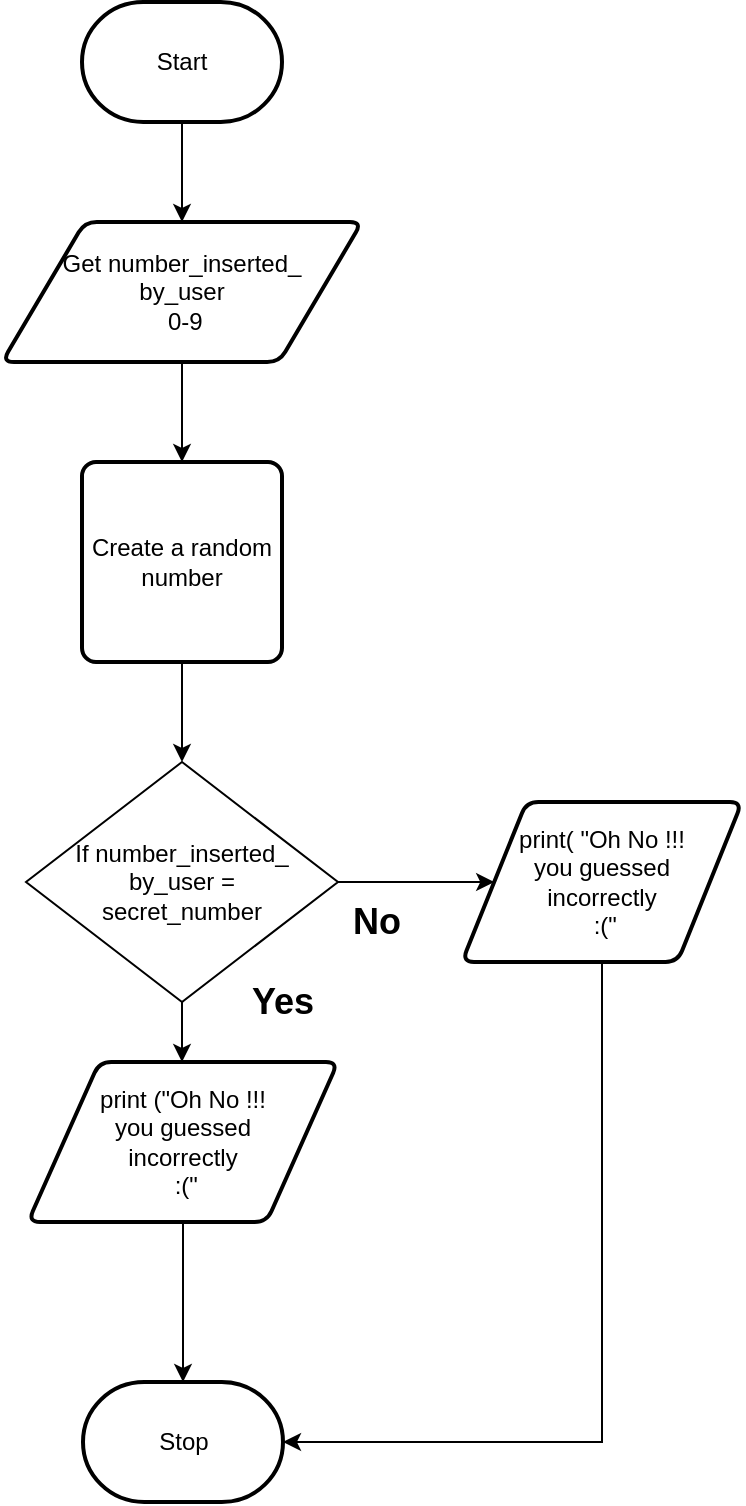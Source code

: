 <mxfile>
    <diagram id="pBK1guH4bu_zmOCUXD5L" name="Top Down">
        <mxGraphModel dx="594" dy="607" grid="1" gridSize="10" guides="1" tooltips="1" connect="1" arrows="1" fold="1" page="1" pageScale="1" pageWidth="827" pageHeight="1169" math="0" shadow="0">
            <root>
                <mxCell id="0"/>
                <mxCell id="1" parent="0"/>
                <mxCell id="7" style="edgeStyle=none;html=1;" parent="1" source="2" target="3" edge="1">
                    <mxGeometry relative="1" as="geometry"/>
                </mxCell>
                <mxCell id="2" value="Start" style="strokeWidth=2;html=1;shape=mxgraph.flowchart.terminator;whiteSpace=wrap;" parent="1" vertex="1">
                    <mxGeometry x="370" y="40" width="100" height="60" as="geometry"/>
                </mxCell>
                <mxCell id="8" style="edgeStyle=none;html=1;" parent="1" source="3" edge="1">
                    <mxGeometry relative="1" as="geometry">
                        <mxPoint x="420" y="270" as="targetPoint"/>
                    </mxGeometry>
                </mxCell>
                <mxCell id="3" value="Get number_inserted_&lt;br&gt;by_user&lt;br&gt;&amp;nbsp;0-9" style="shape=parallelogram;html=1;strokeWidth=2;perimeter=parallelogramPerimeter;whiteSpace=wrap;rounded=1;arcSize=12;size=0.23;" parent="1" vertex="1">
                    <mxGeometry x="330" y="150" width="180" height="70" as="geometry"/>
                </mxCell>
                <mxCell id="10" style="edgeStyle=none;html=1;exitX=0.5;exitY=1;exitDx=0;exitDy=0;" parent="1" source="12" edge="1">
                    <mxGeometry relative="1" as="geometry">
                        <mxPoint x="418.32" y="340" as="sourcePoint"/>
                        <mxPoint x="462.584" y="492.479" as="targetPoint"/>
                    </mxGeometry>
                </mxCell>
                <mxCell id="11" style="edgeStyle=none;html=1;" parent="1" edge="1">
                    <mxGeometry relative="1" as="geometry">
                        <mxPoint x="420" y="570" as="targetPoint"/>
                        <mxPoint x="420" y="510" as="sourcePoint"/>
                    </mxGeometry>
                </mxCell>
                <mxCell id="36" style="edgeStyle=none;html=1;fontSize=18;entryX=0;entryY=0.5;entryDx=0;entryDy=0;" edge="1" parent="1" source="12" target="37">
                    <mxGeometry relative="1" as="geometry">
                        <mxPoint x="570" y="480" as="targetPoint"/>
                    </mxGeometry>
                </mxCell>
                <mxCell id="12" value="If number_inserted_&lt;br&gt;by_user = &lt;br&gt;secret_number" style="rhombus;whiteSpace=wrap;html=1;" parent="1" vertex="1">
                    <mxGeometry x="342" y="420" width="156" height="120" as="geometry"/>
                </mxCell>
                <mxCell id="42" style="edgeStyle=elbowEdgeStyle;rounded=0;html=1;fontSize=18;" edge="1" parent="1" source="25" target="28">
                    <mxGeometry relative="1" as="geometry"/>
                </mxCell>
                <mxCell id="25" value="print (&quot;Oh No !!! &lt;br&gt;you guessed &lt;br&gt;incorrectly&lt;br&gt;&amp;nbsp;:(&quot;" style="shape=parallelogram;html=1;strokeWidth=2;perimeter=parallelogramPerimeter;whiteSpace=wrap;rounded=1;arcSize=12;size=0.23;" parent="1" vertex="1">
                    <mxGeometry x="343" y="570" width="155" height="80" as="geometry"/>
                </mxCell>
                <mxCell id="28" value="Stop" style="strokeWidth=2;html=1;shape=mxgraph.flowchart.terminator;whiteSpace=wrap;" parent="1" vertex="1">
                    <mxGeometry x="370.5" y="730" width="100" height="60" as="geometry"/>
                </mxCell>
                <mxCell id="34" style="edgeStyle=none;html=1;entryX=0.5;entryY=0;entryDx=0;entryDy=0;" edge="1" parent="1" source="33" target="12">
                    <mxGeometry relative="1" as="geometry"/>
                </mxCell>
                <mxCell id="33" value="Create a random number" style="rounded=1;whiteSpace=wrap;html=1;absoluteArcSize=1;arcSize=14;strokeWidth=2;" vertex="1" parent="1">
                    <mxGeometry x="370" y="270" width="100" height="100" as="geometry"/>
                </mxCell>
                <mxCell id="35" value="&lt;font style=&quot;font-size: 18px&quot;&gt;&lt;b&gt;No&lt;/b&gt;&lt;/font&gt;" style="text;html=1;align=center;verticalAlign=middle;resizable=0;points=[];autosize=1;strokeColor=none;fillColor=none;" vertex="1" parent="1">
                    <mxGeometry x="497" y="490" width="40" height="20" as="geometry"/>
                </mxCell>
                <mxCell id="41" style="edgeStyle=elbowEdgeStyle;html=1;fontSize=18;entryX=1;entryY=0.5;entryDx=0;entryDy=0;entryPerimeter=0;rounded=0;" edge="1" parent="1" source="37" target="28">
                    <mxGeometry relative="1" as="geometry">
                        <mxPoint x="630" y="750" as="targetPoint"/>
                        <Array as="points">
                            <mxPoint x="630" y="570"/>
                            <mxPoint x="740" y="660"/>
                        </Array>
                    </mxGeometry>
                </mxCell>
                <mxCell id="37" value="print( &quot;Oh No !!! &lt;br&gt;you guessed &lt;br&gt;incorrectly&lt;br&gt;&amp;nbsp;:(&quot;" style="shape=parallelogram;html=1;strokeWidth=2;perimeter=parallelogramPerimeter;whiteSpace=wrap;rounded=1;arcSize=12;size=0.23;" vertex="1" parent="1">
                    <mxGeometry x="560" y="440" width="140" height="80" as="geometry"/>
                </mxCell>
                <mxCell id="40" value="&lt;font style=&quot;font-size: 18px&quot;&gt;&lt;b&gt;Yes&lt;/b&gt;&lt;/font&gt;" style="text;html=1;align=center;verticalAlign=middle;resizable=0;points=[];autosize=1;strokeColor=none;fillColor=none;" vertex="1" parent="1">
                    <mxGeometry x="445" y="530" width="50" height="20" as="geometry"/>
                </mxCell>
            </root>
        </mxGraphModel>
    </diagram>
</mxfile>